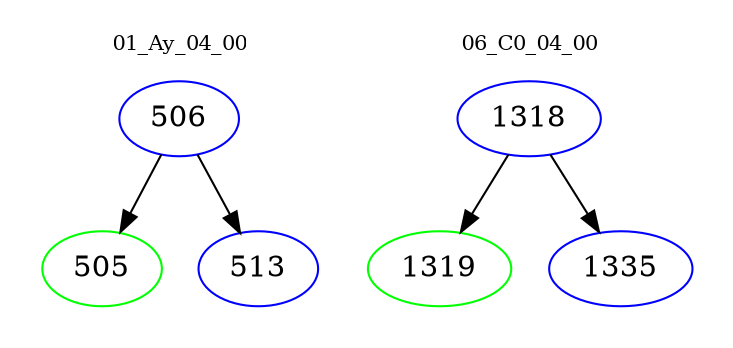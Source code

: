 digraph{
subgraph cluster_0 {
color = white
label = "01_Ay_04_00";
fontsize=10;
T0_506 [label="506", color="blue"]
T0_506 -> T0_505 [color="black"]
T0_505 [label="505", color="green"]
T0_506 -> T0_513 [color="black"]
T0_513 [label="513", color="blue"]
}
subgraph cluster_1 {
color = white
label = "06_C0_04_00";
fontsize=10;
T1_1318 [label="1318", color="blue"]
T1_1318 -> T1_1319 [color="black"]
T1_1319 [label="1319", color="green"]
T1_1318 -> T1_1335 [color="black"]
T1_1335 [label="1335", color="blue"]
}
}
